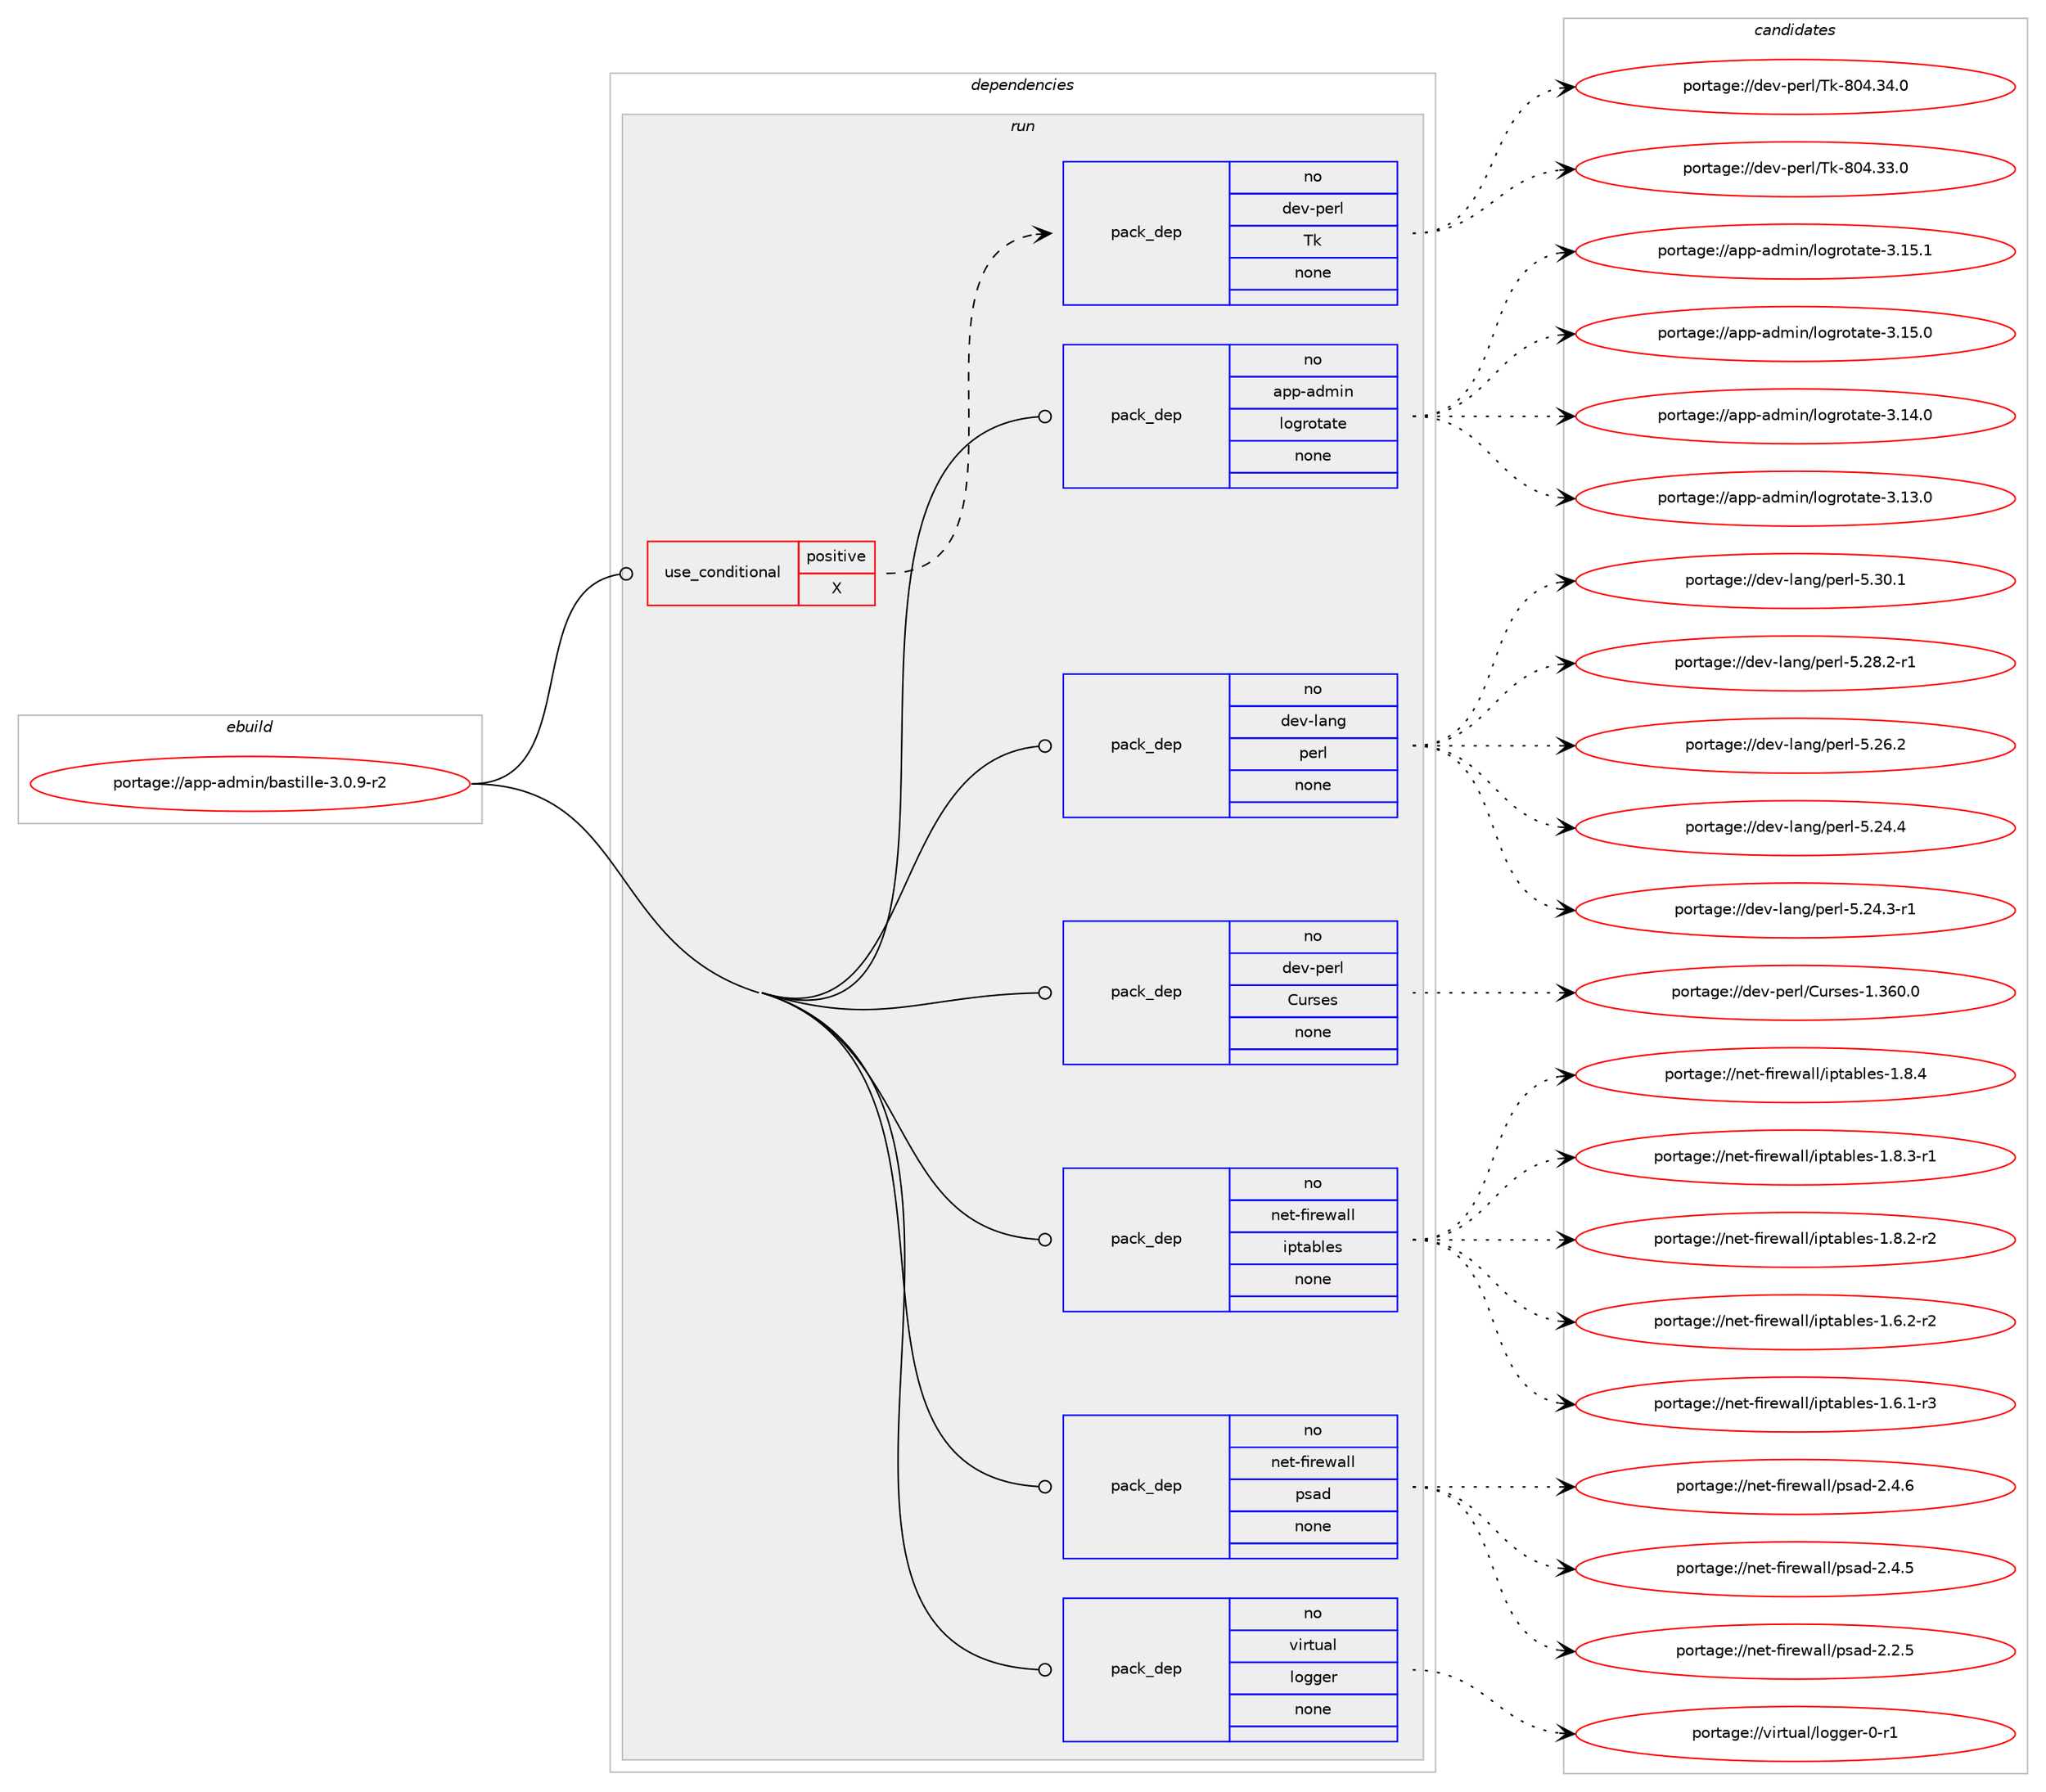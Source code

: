 digraph prolog {

# *************
# Graph options
# *************

newrank=true;
concentrate=true;
compound=true;
graph [rankdir=LR,fontname=Helvetica,fontsize=10,ranksep=1.5];#, ranksep=2.5, nodesep=0.2];
edge  [arrowhead=vee];
node  [fontname=Helvetica,fontsize=10];

# **********
# The ebuild
# **********

subgraph cluster_leftcol {
color=gray;
label=<<i>ebuild</i>>;
id [label="portage://app-admin/bastille-3.0.9-r2", color=red, width=4, href="../app-admin/bastille-3.0.9-r2.svg"];
}

# ****************
# The dependencies
# ****************

subgraph cluster_midcol {
color=gray;
label=<<i>dependencies</i>>;
subgraph cluster_compile {
fillcolor="#eeeeee";
style=filled;
label=<<i>compile</i>>;
}
subgraph cluster_compileandrun {
fillcolor="#eeeeee";
style=filled;
label=<<i>compile and run</i>>;
}
subgraph cluster_run {
fillcolor="#eeeeee";
style=filled;
label=<<i>run</i>>;
subgraph cond155646 {
dependency658036 [label=<<TABLE BORDER="0" CELLBORDER="1" CELLSPACING="0" CELLPADDING="4"><TR><TD ROWSPAN="3" CELLPADDING="10">use_conditional</TD></TR><TR><TD>positive</TD></TR><TR><TD>X</TD></TR></TABLE>>, shape=none, color=red];
subgraph pack493609 {
dependency658037 [label=<<TABLE BORDER="0" CELLBORDER="1" CELLSPACING="0" CELLPADDING="4" WIDTH="220"><TR><TD ROWSPAN="6" CELLPADDING="30">pack_dep</TD></TR><TR><TD WIDTH="110">no</TD></TR><TR><TD>dev-perl</TD></TR><TR><TD>Tk</TD></TR><TR><TD>none</TD></TR><TR><TD></TD></TR></TABLE>>, shape=none, color=blue];
}
dependency658036:e -> dependency658037:w [weight=20,style="dashed",arrowhead="vee"];
}
id:e -> dependency658036:w [weight=20,style="solid",arrowhead="odot"];
subgraph pack493610 {
dependency658038 [label=<<TABLE BORDER="0" CELLBORDER="1" CELLSPACING="0" CELLPADDING="4" WIDTH="220"><TR><TD ROWSPAN="6" CELLPADDING="30">pack_dep</TD></TR><TR><TD WIDTH="110">no</TD></TR><TR><TD>app-admin</TD></TR><TR><TD>logrotate</TD></TR><TR><TD>none</TD></TR><TR><TD></TD></TR></TABLE>>, shape=none, color=blue];
}
id:e -> dependency658038:w [weight=20,style="solid",arrowhead="odot"];
subgraph pack493611 {
dependency658039 [label=<<TABLE BORDER="0" CELLBORDER="1" CELLSPACING="0" CELLPADDING="4" WIDTH="220"><TR><TD ROWSPAN="6" CELLPADDING="30">pack_dep</TD></TR><TR><TD WIDTH="110">no</TD></TR><TR><TD>dev-lang</TD></TR><TR><TD>perl</TD></TR><TR><TD>none</TD></TR><TR><TD></TD></TR></TABLE>>, shape=none, color=blue];
}
id:e -> dependency658039:w [weight=20,style="solid",arrowhead="odot"];
subgraph pack493612 {
dependency658040 [label=<<TABLE BORDER="0" CELLBORDER="1" CELLSPACING="0" CELLPADDING="4" WIDTH="220"><TR><TD ROWSPAN="6" CELLPADDING="30">pack_dep</TD></TR><TR><TD WIDTH="110">no</TD></TR><TR><TD>dev-perl</TD></TR><TR><TD>Curses</TD></TR><TR><TD>none</TD></TR><TR><TD></TD></TR></TABLE>>, shape=none, color=blue];
}
id:e -> dependency658040:w [weight=20,style="solid",arrowhead="odot"];
subgraph pack493613 {
dependency658041 [label=<<TABLE BORDER="0" CELLBORDER="1" CELLSPACING="0" CELLPADDING="4" WIDTH="220"><TR><TD ROWSPAN="6" CELLPADDING="30">pack_dep</TD></TR><TR><TD WIDTH="110">no</TD></TR><TR><TD>net-firewall</TD></TR><TR><TD>iptables</TD></TR><TR><TD>none</TD></TR><TR><TD></TD></TR></TABLE>>, shape=none, color=blue];
}
id:e -> dependency658041:w [weight=20,style="solid",arrowhead="odot"];
subgraph pack493614 {
dependency658042 [label=<<TABLE BORDER="0" CELLBORDER="1" CELLSPACING="0" CELLPADDING="4" WIDTH="220"><TR><TD ROWSPAN="6" CELLPADDING="30">pack_dep</TD></TR><TR><TD WIDTH="110">no</TD></TR><TR><TD>net-firewall</TD></TR><TR><TD>psad</TD></TR><TR><TD>none</TD></TR><TR><TD></TD></TR></TABLE>>, shape=none, color=blue];
}
id:e -> dependency658042:w [weight=20,style="solid",arrowhead="odot"];
subgraph pack493615 {
dependency658043 [label=<<TABLE BORDER="0" CELLBORDER="1" CELLSPACING="0" CELLPADDING="4" WIDTH="220"><TR><TD ROWSPAN="6" CELLPADDING="30">pack_dep</TD></TR><TR><TD WIDTH="110">no</TD></TR><TR><TD>virtual</TD></TR><TR><TD>logger</TD></TR><TR><TD>none</TD></TR><TR><TD></TD></TR></TABLE>>, shape=none, color=blue];
}
id:e -> dependency658043:w [weight=20,style="solid",arrowhead="odot"];
}
}

# **************
# The candidates
# **************

subgraph cluster_choices {
rank=same;
color=gray;
label=<<i>candidates</i>>;

subgraph choice493609 {
color=black;
nodesep=1;
choice100101118451121011141084784107455648524651524648 [label="portage://dev-perl/Tk-804.34.0", color=red, width=4,href="../dev-perl/Tk-804.34.0.svg"];
choice100101118451121011141084784107455648524651514648 [label="portage://dev-perl/Tk-804.33.0", color=red, width=4,href="../dev-perl/Tk-804.33.0.svg"];
dependency658037:e -> choice100101118451121011141084784107455648524651524648:w [style=dotted,weight="100"];
dependency658037:e -> choice100101118451121011141084784107455648524651514648:w [style=dotted,weight="100"];
}
subgraph choice493610 {
color=black;
nodesep=1;
choice971121124597100109105110471081111031141111169711610145514649534649 [label="portage://app-admin/logrotate-3.15.1", color=red, width=4,href="../app-admin/logrotate-3.15.1.svg"];
choice971121124597100109105110471081111031141111169711610145514649534648 [label="portage://app-admin/logrotate-3.15.0", color=red, width=4,href="../app-admin/logrotate-3.15.0.svg"];
choice971121124597100109105110471081111031141111169711610145514649524648 [label="portage://app-admin/logrotate-3.14.0", color=red, width=4,href="../app-admin/logrotate-3.14.0.svg"];
choice971121124597100109105110471081111031141111169711610145514649514648 [label="portage://app-admin/logrotate-3.13.0", color=red, width=4,href="../app-admin/logrotate-3.13.0.svg"];
dependency658038:e -> choice971121124597100109105110471081111031141111169711610145514649534649:w [style=dotted,weight="100"];
dependency658038:e -> choice971121124597100109105110471081111031141111169711610145514649534648:w [style=dotted,weight="100"];
dependency658038:e -> choice971121124597100109105110471081111031141111169711610145514649524648:w [style=dotted,weight="100"];
dependency658038:e -> choice971121124597100109105110471081111031141111169711610145514649514648:w [style=dotted,weight="100"];
}
subgraph choice493611 {
color=black;
nodesep=1;
choice10010111845108971101034711210111410845534651484649 [label="portage://dev-lang/perl-5.30.1", color=red, width=4,href="../dev-lang/perl-5.30.1.svg"];
choice100101118451089711010347112101114108455346505646504511449 [label="portage://dev-lang/perl-5.28.2-r1", color=red, width=4,href="../dev-lang/perl-5.28.2-r1.svg"];
choice10010111845108971101034711210111410845534650544650 [label="portage://dev-lang/perl-5.26.2", color=red, width=4,href="../dev-lang/perl-5.26.2.svg"];
choice10010111845108971101034711210111410845534650524652 [label="portage://dev-lang/perl-5.24.4", color=red, width=4,href="../dev-lang/perl-5.24.4.svg"];
choice100101118451089711010347112101114108455346505246514511449 [label="portage://dev-lang/perl-5.24.3-r1", color=red, width=4,href="../dev-lang/perl-5.24.3-r1.svg"];
dependency658039:e -> choice10010111845108971101034711210111410845534651484649:w [style=dotted,weight="100"];
dependency658039:e -> choice100101118451089711010347112101114108455346505646504511449:w [style=dotted,weight="100"];
dependency658039:e -> choice10010111845108971101034711210111410845534650544650:w [style=dotted,weight="100"];
dependency658039:e -> choice10010111845108971101034711210111410845534650524652:w [style=dotted,weight="100"];
dependency658039:e -> choice100101118451089711010347112101114108455346505246514511449:w [style=dotted,weight="100"];
}
subgraph choice493612 {
color=black;
nodesep=1;
choice1001011184511210111410847671171141151011154549465154484648 [label="portage://dev-perl/Curses-1.360.0", color=red, width=4,href="../dev-perl/Curses-1.360.0.svg"];
dependency658040:e -> choice1001011184511210111410847671171141151011154549465154484648:w [style=dotted,weight="100"];
}
subgraph choice493613 {
color=black;
nodesep=1;
choice1101011164510210511410111997108108471051121169798108101115454946564652 [label="portage://net-firewall/iptables-1.8.4", color=red, width=4,href="../net-firewall/iptables-1.8.4.svg"];
choice11010111645102105114101119971081084710511211697981081011154549465646514511449 [label="portage://net-firewall/iptables-1.8.3-r1", color=red, width=4,href="../net-firewall/iptables-1.8.3-r1.svg"];
choice11010111645102105114101119971081084710511211697981081011154549465646504511450 [label="portage://net-firewall/iptables-1.8.2-r2", color=red, width=4,href="../net-firewall/iptables-1.8.2-r2.svg"];
choice11010111645102105114101119971081084710511211697981081011154549465446504511450 [label="portage://net-firewall/iptables-1.6.2-r2", color=red, width=4,href="../net-firewall/iptables-1.6.2-r2.svg"];
choice11010111645102105114101119971081084710511211697981081011154549465446494511451 [label="portage://net-firewall/iptables-1.6.1-r3", color=red, width=4,href="../net-firewall/iptables-1.6.1-r3.svg"];
dependency658041:e -> choice1101011164510210511410111997108108471051121169798108101115454946564652:w [style=dotted,weight="100"];
dependency658041:e -> choice11010111645102105114101119971081084710511211697981081011154549465646514511449:w [style=dotted,weight="100"];
dependency658041:e -> choice11010111645102105114101119971081084710511211697981081011154549465646504511450:w [style=dotted,weight="100"];
dependency658041:e -> choice11010111645102105114101119971081084710511211697981081011154549465446504511450:w [style=dotted,weight="100"];
dependency658041:e -> choice11010111645102105114101119971081084710511211697981081011154549465446494511451:w [style=dotted,weight="100"];
}
subgraph choice493614 {
color=black;
nodesep=1;
choice11010111645102105114101119971081084711211597100455046524654 [label="portage://net-firewall/psad-2.4.6", color=red, width=4,href="../net-firewall/psad-2.4.6.svg"];
choice11010111645102105114101119971081084711211597100455046524653 [label="portage://net-firewall/psad-2.4.5", color=red, width=4,href="../net-firewall/psad-2.4.5.svg"];
choice11010111645102105114101119971081084711211597100455046504653 [label="portage://net-firewall/psad-2.2.5", color=red, width=4,href="../net-firewall/psad-2.2.5.svg"];
dependency658042:e -> choice11010111645102105114101119971081084711211597100455046524654:w [style=dotted,weight="100"];
dependency658042:e -> choice11010111645102105114101119971081084711211597100455046524653:w [style=dotted,weight="100"];
dependency658042:e -> choice11010111645102105114101119971081084711211597100455046504653:w [style=dotted,weight="100"];
}
subgraph choice493615 {
color=black;
nodesep=1;
choice118105114116117971084710811110310310111445484511449 [label="portage://virtual/logger-0-r1", color=red, width=4,href="../virtual/logger-0-r1.svg"];
dependency658043:e -> choice118105114116117971084710811110310310111445484511449:w [style=dotted,weight="100"];
}
}

}
